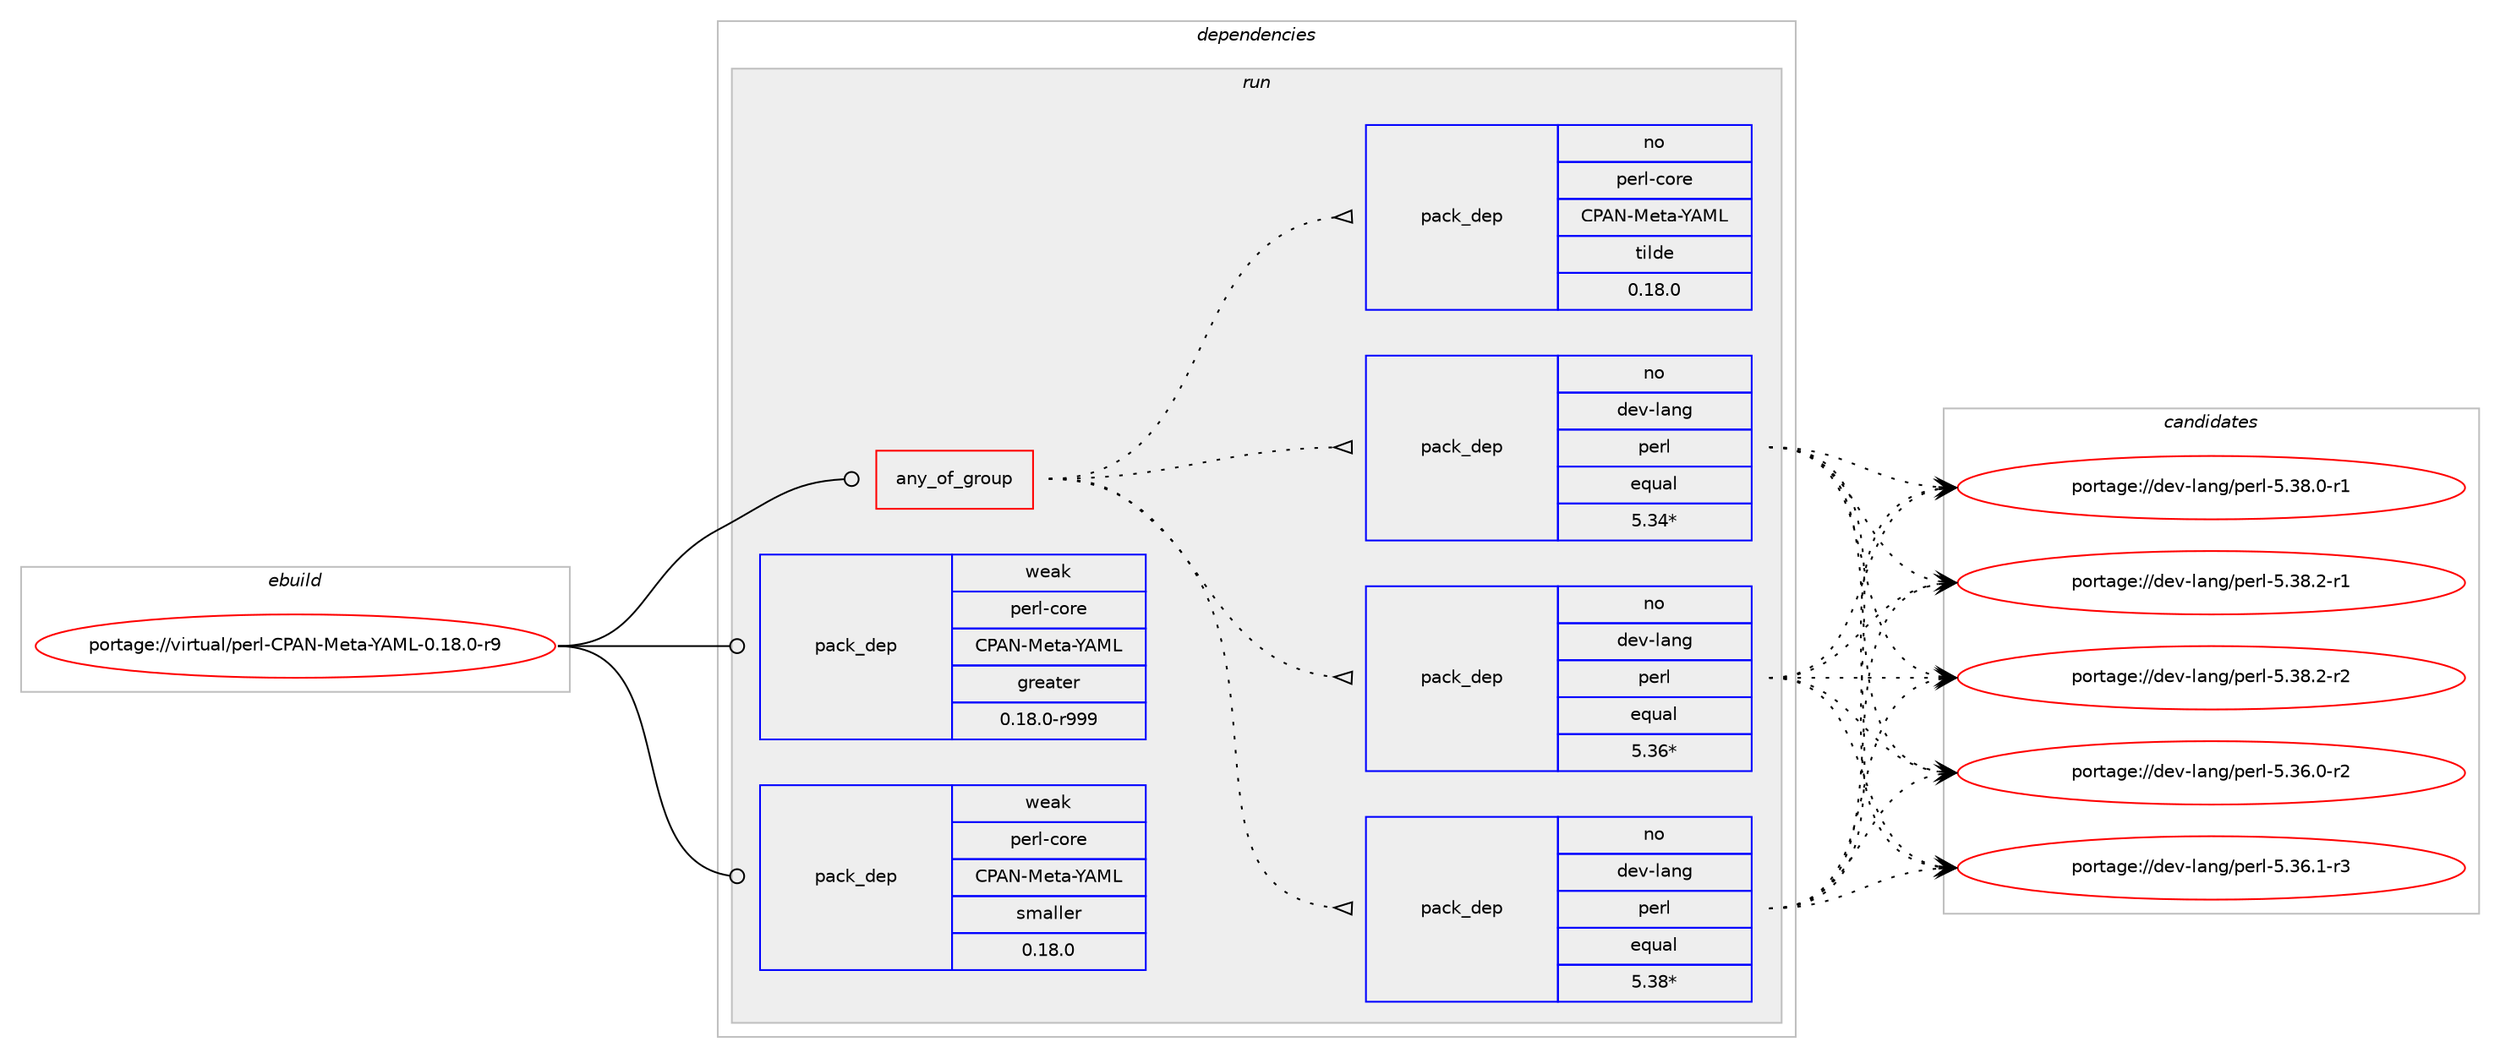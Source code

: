 digraph prolog {

# *************
# Graph options
# *************

newrank=true;
concentrate=true;
compound=true;
graph [rankdir=LR,fontname=Helvetica,fontsize=10,ranksep=1.5];#, ranksep=2.5, nodesep=0.2];
edge  [arrowhead=vee];
node  [fontname=Helvetica,fontsize=10];

# **********
# The ebuild
# **********

subgraph cluster_leftcol {
color=gray;
rank=same;
label=<<i>ebuild</i>>;
id [label="portage://virtual/perl-CPAN-Meta-YAML-0.18.0-r9", color=red, width=4, href="../virtual/perl-CPAN-Meta-YAML-0.18.0-r9.svg"];
}

# ****************
# The dependencies
# ****************

subgraph cluster_midcol {
color=gray;
label=<<i>dependencies</i>>;
subgraph cluster_compile {
fillcolor="#eeeeee";
style=filled;
label=<<i>compile</i>>;
}
subgraph cluster_compileandrun {
fillcolor="#eeeeee";
style=filled;
label=<<i>compile and run</i>>;
}
subgraph cluster_run {
fillcolor="#eeeeee";
style=filled;
label=<<i>run</i>>;
subgraph any88 {
dependency6099 [label=<<TABLE BORDER="0" CELLBORDER="1" CELLSPACING="0" CELLPADDING="4"><TR><TD CELLPADDING="10">any_of_group</TD></TR></TABLE>>, shape=none, color=red];subgraph pack2047 {
dependency6100 [label=<<TABLE BORDER="0" CELLBORDER="1" CELLSPACING="0" CELLPADDING="4" WIDTH="220"><TR><TD ROWSPAN="6" CELLPADDING="30">pack_dep</TD></TR><TR><TD WIDTH="110">no</TD></TR><TR><TD>dev-lang</TD></TR><TR><TD>perl</TD></TR><TR><TD>equal</TD></TR><TR><TD>5.38*</TD></TR></TABLE>>, shape=none, color=blue];
}
dependency6099:e -> dependency6100:w [weight=20,style="dotted",arrowhead="oinv"];
subgraph pack2048 {
dependency6101 [label=<<TABLE BORDER="0" CELLBORDER="1" CELLSPACING="0" CELLPADDING="4" WIDTH="220"><TR><TD ROWSPAN="6" CELLPADDING="30">pack_dep</TD></TR><TR><TD WIDTH="110">no</TD></TR><TR><TD>dev-lang</TD></TR><TR><TD>perl</TD></TR><TR><TD>equal</TD></TR><TR><TD>5.36*</TD></TR></TABLE>>, shape=none, color=blue];
}
dependency6099:e -> dependency6101:w [weight=20,style="dotted",arrowhead="oinv"];
subgraph pack2049 {
dependency6102 [label=<<TABLE BORDER="0" CELLBORDER="1" CELLSPACING="0" CELLPADDING="4" WIDTH="220"><TR><TD ROWSPAN="6" CELLPADDING="30">pack_dep</TD></TR><TR><TD WIDTH="110">no</TD></TR><TR><TD>dev-lang</TD></TR><TR><TD>perl</TD></TR><TR><TD>equal</TD></TR><TR><TD>5.34*</TD></TR></TABLE>>, shape=none, color=blue];
}
dependency6099:e -> dependency6102:w [weight=20,style="dotted",arrowhead="oinv"];
subgraph pack2050 {
dependency6103 [label=<<TABLE BORDER="0" CELLBORDER="1" CELLSPACING="0" CELLPADDING="4" WIDTH="220"><TR><TD ROWSPAN="6" CELLPADDING="30">pack_dep</TD></TR><TR><TD WIDTH="110">no</TD></TR><TR><TD>perl-core</TD></TR><TR><TD>CPAN-Meta-YAML</TD></TR><TR><TD>tilde</TD></TR><TR><TD>0.18.0</TD></TR></TABLE>>, shape=none, color=blue];
}
dependency6099:e -> dependency6103:w [weight=20,style="dotted",arrowhead="oinv"];
}
id:e -> dependency6099:w [weight=20,style="solid",arrowhead="odot"];
# *** BEGIN UNKNOWN DEPENDENCY TYPE (TODO) ***
# id -> package_dependency(portage://virtual/perl-CPAN-Meta-YAML-0.18.0-r9,run,no,dev-lang,perl,none,[,,],any_same_slot,[])
# *** END UNKNOWN DEPENDENCY TYPE (TODO) ***

subgraph pack2051 {
dependency6104 [label=<<TABLE BORDER="0" CELLBORDER="1" CELLSPACING="0" CELLPADDING="4" WIDTH="220"><TR><TD ROWSPAN="6" CELLPADDING="30">pack_dep</TD></TR><TR><TD WIDTH="110">weak</TD></TR><TR><TD>perl-core</TD></TR><TR><TD>CPAN-Meta-YAML</TD></TR><TR><TD>greater</TD></TR><TR><TD>0.18.0-r999</TD></TR></TABLE>>, shape=none, color=blue];
}
id:e -> dependency6104:w [weight=20,style="solid",arrowhead="odot"];
subgraph pack2052 {
dependency6105 [label=<<TABLE BORDER="0" CELLBORDER="1" CELLSPACING="0" CELLPADDING="4" WIDTH="220"><TR><TD ROWSPAN="6" CELLPADDING="30">pack_dep</TD></TR><TR><TD WIDTH="110">weak</TD></TR><TR><TD>perl-core</TD></TR><TR><TD>CPAN-Meta-YAML</TD></TR><TR><TD>smaller</TD></TR><TR><TD>0.18.0</TD></TR></TABLE>>, shape=none, color=blue];
}
id:e -> dependency6105:w [weight=20,style="solid",arrowhead="odot"];
}
}

# **************
# The candidates
# **************

subgraph cluster_choices {
rank=same;
color=gray;
label=<<i>candidates</i>>;

subgraph choice2047 {
color=black;
nodesep=1;
choice100101118451089711010347112101114108455346515446484511450 [label="portage://dev-lang/perl-5.36.0-r2", color=red, width=4,href="../dev-lang/perl-5.36.0-r2.svg"];
choice100101118451089711010347112101114108455346515446494511451 [label="portage://dev-lang/perl-5.36.1-r3", color=red, width=4,href="../dev-lang/perl-5.36.1-r3.svg"];
choice100101118451089711010347112101114108455346515646484511449 [label="portage://dev-lang/perl-5.38.0-r1", color=red, width=4,href="../dev-lang/perl-5.38.0-r1.svg"];
choice100101118451089711010347112101114108455346515646504511449 [label="portage://dev-lang/perl-5.38.2-r1", color=red, width=4,href="../dev-lang/perl-5.38.2-r1.svg"];
choice100101118451089711010347112101114108455346515646504511450 [label="portage://dev-lang/perl-5.38.2-r2", color=red, width=4,href="../dev-lang/perl-5.38.2-r2.svg"];
dependency6100:e -> choice100101118451089711010347112101114108455346515446484511450:w [style=dotted,weight="100"];
dependency6100:e -> choice100101118451089711010347112101114108455346515446494511451:w [style=dotted,weight="100"];
dependency6100:e -> choice100101118451089711010347112101114108455346515646484511449:w [style=dotted,weight="100"];
dependency6100:e -> choice100101118451089711010347112101114108455346515646504511449:w [style=dotted,weight="100"];
dependency6100:e -> choice100101118451089711010347112101114108455346515646504511450:w [style=dotted,weight="100"];
}
subgraph choice2048 {
color=black;
nodesep=1;
choice100101118451089711010347112101114108455346515446484511450 [label="portage://dev-lang/perl-5.36.0-r2", color=red, width=4,href="../dev-lang/perl-5.36.0-r2.svg"];
choice100101118451089711010347112101114108455346515446494511451 [label="portage://dev-lang/perl-5.36.1-r3", color=red, width=4,href="../dev-lang/perl-5.36.1-r3.svg"];
choice100101118451089711010347112101114108455346515646484511449 [label="portage://dev-lang/perl-5.38.0-r1", color=red, width=4,href="../dev-lang/perl-5.38.0-r1.svg"];
choice100101118451089711010347112101114108455346515646504511449 [label="portage://dev-lang/perl-5.38.2-r1", color=red, width=4,href="../dev-lang/perl-5.38.2-r1.svg"];
choice100101118451089711010347112101114108455346515646504511450 [label="portage://dev-lang/perl-5.38.2-r2", color=red, width=4,href="../dev-lang/perl-5.38.2-r2.svg"];
dependency6101:e -> choice100101118451089711010347112101114108455346515446484511450:w [style=dotted,weight="100"];
dependency6101:e -> choice100101118451089711010347112101114108455346515446494511451:w [style=dotted,weight="100"];
dependency6101:e -> choice100101118451089711010347112101114108455346515646484511449:w [style=dotted,weight="100"];
dependency6101:e -> choice100101118451089711010347112101114108455346515646504511449:w [style=dotted,weight="100"];
dependency6101:e -> choice100101118451089711010347112101114108455346515646504511450:w [style=dotted,weight="100"];
}
subgraph choice2049 {
color=black;
nodesep=1;
choice100101118451089711010347112101114108455346515446484511450 [label="portage://dev-lang/perl-5.36.0-r2", color=red, width=4,href="../dev-lang/perl-5.36.0-r2.svg"];
choice100101118451089711010347112101114108455346515446494511451 [label="portage://dev-lang/perl-5.36.1-r3", color=red, width=4,href="../dev-lang/perl-5.36.1-r3.svg"];
choice100101118451089711010347112101114108455346515646484511449 [label="portage://dev-lang/perl-5.38.0-r1", color=red, width=4,href="../dev-lang/perl-5.38.0-r1.svg"];
choice100101118451089711010347112101114108455346515646504511449 [label="portage://dev-lang/perl-5.38.2-r1", color=red, width=4,href="../dev-lang/perl-5.38.2-r1.svg"];
choice100101118451089711010347112101114108455346515646504511450 [label="portage://dev-lang/perl-5.38.2-r2", color=red, width=4,href="../dev-lang/perl-5.38.2-r2.svg"];
dependency6102:e -> choice100101118451089711010347112101114108455346515446484511450:w [style=dotted,weight="100"];
dependency6102:e -> choice100101118451089711010347112101114108455346515446494511451:w [style=dotted,weight="100"];
dependency6102:e -> choice100101118451089711010347112101114108455346515646484511449:w [style=dotted,weight="100"];
dependency6102:e -> choice100101118451089711010347112101114108455346515646504511449:w [style=dotted,weight="100"];
dependency6102:e -> choice100101118451089711010347112101114108455346515646504511450:w [style=dotted,weight="100"];
}
subgraph choice2050 {
color=black;
nodesep=1;
}
subgraph choice2051 {
color=black;
nodesep=1;
}
subgraph choice2052 {
color=black;
nodesep=1;
}
}

}
